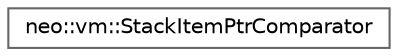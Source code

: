 digraph "Graphical Class Hierarchy"
{
 // LATEX_PDF_SIZE
  bgcolor="transparent";
  edge [fontname=Helvetica,fontsize=10,labelfontname=Helvetica,labelfontsize=10];
  node [fontname=Helvetica,fontsize=10,shape=box,height=0.2,width=0.4];
  rankdir="LR";
  Node0 [id="Node000000",label="neo::vm::StackItemPtrComparator",height=0.2,width=0.4,color="grey40", fillcolor="white", style="filled",URL="$structneo_1_1vm_1_1_stack_item_ptr_comparator.html",tooltip="Custom comparator for StackItem shared_ptr in maps. Compares pointer addresses for ordering...."];
}

